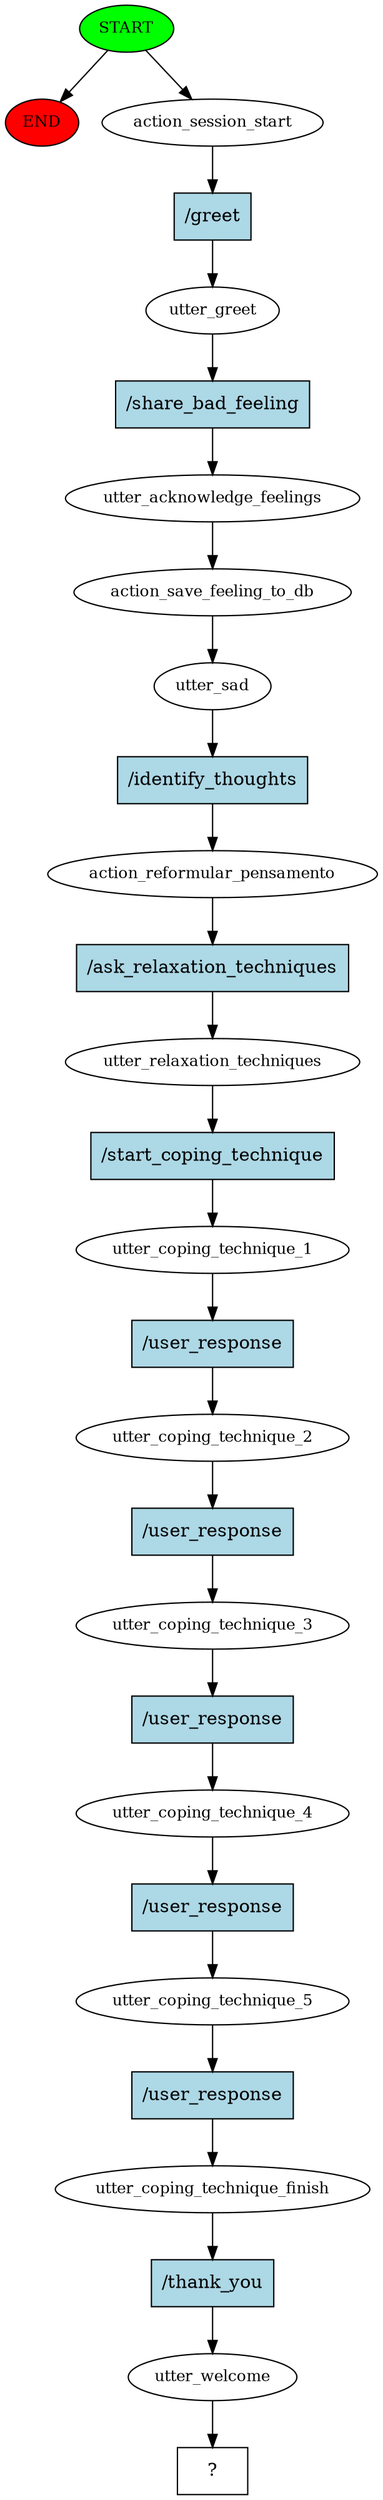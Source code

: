 digraph  {
0 [class="start active", fillcolor=green, fontsize=12, label=START, style=filled];
"-1" [class=end, fillcolor=red, fontsize=12, label=END, style=filled];
1 [class=active, fontsize=12, label=action_session_start];
2 [class=active, fontsize=12, label=utter_greet];
3 [class=active, fontsize=12, label=utter_acknowledge_feelings];
4 [class=active, fontsize=12, label=action_save_feeling_to_db];
5 [class=active, fontsize=12, label=utter_sad];
6 [class=active, fontsize=12, label=action_reformular_pensamento];
7 [class=active, fontsize=12, label=utter_relaxation_techniques];
8 [class=active, fontsize=12, label=utter_coping_technique_1];
9 [class=active, fontsize=12, label=utter_coping_technique_2];
10 [class=active, fontsize=12, label=utter_coping_technique_3];
11 [class=active, fontsize=12, label=utter_coping_technique_4];
12 [class=active, fontsize=12, label=utter_coping_technique_5];
13 [class=active, fontsize=12, label=utter_coping_technique_finish];
14 [class=active, fontsize=12, label=utter_welcome];
15 [class="intent dashed active", label="  ?  ", shape=rect];
16 [class="intent active", fillcolor=lightblue, label="/greet", shape=rect, style=filled];
17 [class="intent active", fillcolor=lightblue, label="/share_bad_feeling", shape=rect, style=filled];
18 [class="intent active", fillcolor=lightblue, label="/identify_thoughts", shape=rect, style=filled];
19 [class="intent active", fillcolor=lightblue, label="/ask_relaxation_techniques", shape=rect, style=filled];
20 [class="intent active", fillcolor=lightblue, label="/start_coping_technique", shape=rect, style=filled];
21 [class="intent active", fillcolor=lightblue, label="/user_response", shape=rect, style=filled];
22 [class="intent active", fillcolor=lightblue, label="/user_response", shape=rect, style=filled];
23 [class="intent active", fillcolor=lightblue, label="/user_response", shape=rect, style=filled];
24 [class="intent active", fillcolor=lightblue, label="/user_response", shape=rect, style=filled];
25 [class="intent active", fillcolor=lightblue, label="/user_response", shape=rect, style=filled];
26 [class="intent active", fillcolor=lightblue, label="/thank_you", shape=rect, style=filled];
0 -> "-1"  [class="", key=NONE, label=""];
0 -> 1  [class=active, key=NONE, label=""];
1 -> 16  [class=active, key=0];
2 -> 17  [class=active, key=0];
3 -> 4  [class=active, key=NONE, label=""];
4 -> 5  [class=active, key=NONE, label=""];
5 -> 18  [class=active, key=0];
6 -> 19  [class=active, key=0];
7 -> 20  [class=active, key=0];
8 -> 21  [class=active, key=0];
9 -> 22  [class=active, key=0];
10 -> 23  [class=active, key=0];
11 -> 24  [class=active, key=0];
12 -> 25  [class=active, key=0];
13 -> 26  [class=active, key=0];
14 -> 15  [class=active, key=NONE, label=""];
16 -> 2  [class=active, key=0];
17 -> 3  [class=active, key=0];
18 -> 6  [class=active, key=0];
19 -> 7  [class=active, key=0];
20 -> 8  [class=active, key=0];
21 -> 9  [class=active, key=0];
22 -> 10  [class=active, key=0];
23 -> 11  [class=active, key=0];
24 -> 12  [class=active, key=0];
25 -> 13  [class=active, key=0];
26 -> 14  [class=active, key=0];
}
